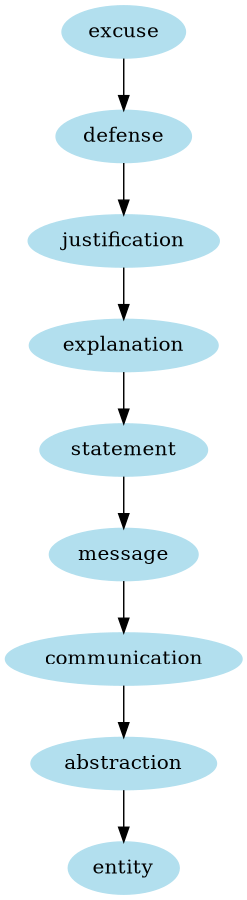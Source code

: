 digraph unix {
	node [color=lightblue2 style=filled]
	size="6,6"
	excuse -> defense
	defense -> justification
	justification -> explanation
	explanation -> statement
	statement -> message
	message -> communication
	communication -> abstraction
	abstraction -> entity
}
